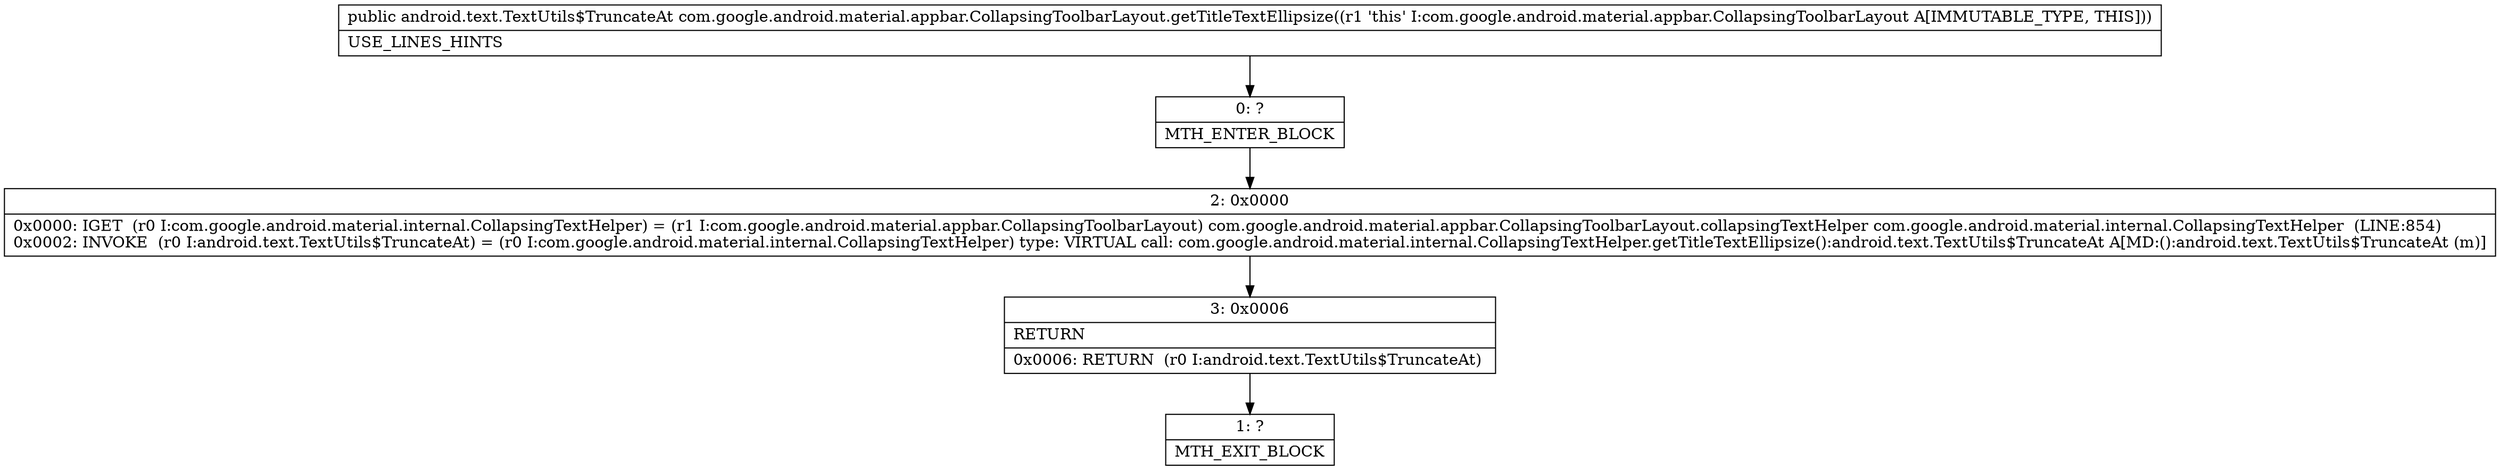 digraph "CFG forcom.google.android.material.appbar.CollapsingToolbarLayout.getTitleTextEllipsize()Landroid\/text\/TextUtils$TruncateAt;" {
Node_0 [shape=record,label="{0\:\ ?|MTH_ENTER_BLOCK\l}"];
Node_2 [shape=record,label="{2\:\ 0x0000|0x0000: IGET  (r0 I:com.google.android.material.internal.CollapsingTextHelper) = (r1 I:com.google.android.material.appbar.CollapsingToolbarLayout) com.google.android.material.appbar.CollapsingToolbarLayout.collapsingTextHelper com.google.android.material.internal.CollapsingTextHelper  (LINE:854)\l0x0002: INVOKE  (r0 I:android.text.TextUtils$TruncateAt) = (r0 I:com.google.android.material.internal.CollapsingTextHelper) type: VIRTUAL call: com.google.android.material.internal.CollapsingTextHelper.getTitleTextEllipsize():android.text.TextUtils$TruncateAt A[MD:():android.text.TextUtils$TruncateAt (m)]\l}"];
Node_3 [shape=record,label="{3\:\ 0x0006|RETURN\l|0x0006: RETURN  (r0 I:android.text.TextUtils$TruncateAt) \l}"];
Node_1 [shape=record,label="{1\:\ ?|MTH_EXIT_BLOCK\l}"];
MethodNode[shape=record,label="{public android.text.TextUtils$TruncateAt com.google.android.material.appbar.CollapsingToolbarLayout.getTitleTextEllipsize((r1 'this' I:com.google.android.material.appbar.CollapsingToolbarLayout A[IMMUTABLE_TYPE, THIS]))  | USE_LINES_HINTS\l}"];
MethodNode -> Node_0;Node_0 -> Node_2;
Node_2 -> Node_3;
Node_3 -> Node_1;
}

